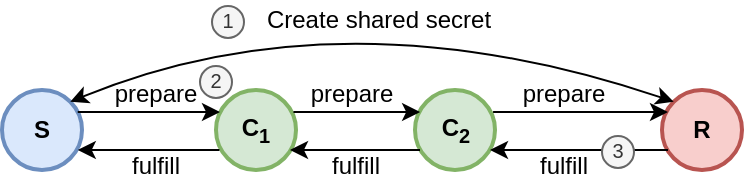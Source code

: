 <mxfile version="13.8.8" type="device"><diagram id="XII4fiJJvSFO37_TWaHP" name="Page-1"><mxGraphModel dx="895" dy="552" grid="1" gridSize="10" guides="1" tooltips="1" connect="1" arrows="1" fold="1" page="1" pageScale="1" pageWidth="827" pageHeight="1169" math="0" shadow="0"><root><mxCell id="0"/><mxCell id="1" parent="0"/><mxCell id="FmjSo1v25xf0iDUBCLXN-1" value="S" style="ellipse;whiteSpace=wrap;html=1;aspect=fixed;strokeWidth=2;fontStyle=1;fillColor=#dae8fc;strokeColor=#6c8ebf;" vertex="1" parent="1"><mxGeometry x="190" y="240" width="40" height="40" as="geometry"/></mxCell><mxCell id="FmjSo1v25xf0iDUBCLXN-2" value="R" style="ellipse;whiteSpace=wrap;html=1;aspect=fixed;strokeWidth=2;fontStyle=1;fillColor=#f8cecc;strokeColor=#b85450;" vertex="1" parent="1"><mxGeometry x="520" y="240" width="40" height="40" as="geometry"/></mxCell><mxCell id="FmjSo1v25xf0iDUBCLXN-3" value="C&lt;sub&gt;1&lt;/sub&gt;" style="ellipse;whiteSpace=wrap;html=1;aspect=fixed;strokeWidth=2;fontStyle=1;fillColor=#d5e8d4;strokeColor=#82b366;" vertex="1" parent="1"><mxGeometry x="297" y="240" width="40" height="40" as="geometry"/></mxCell><mxCell id="FmjSo1v25xf0iDUBCLXN-4" value="C&lt;sub&gt;2&lt;/sub&gt;" style="ellipse;whiteSpace=wrap;html=1;aspect=fixed;strokeWidth=2;fontStyle=1;fillColor=#d5e8d4;strokeColor=#82b366;" vertex="1" parent="1"><mxGeometry x="396.5" y="240" width="40" height="40" as="geometry"/></mxCell><mxCell id="FmjSo1v25xf0iDUBCLXN-5" value="" style="endArrow=classic;html=1;exitX=0.947;exitY=0.304;exitDx=0;exitDy=0;entryX=0.036;entryY=0.304;entryDx=0;entryDy=0;fontStyle=0;exitPerimeter=0;entryPerimeter=0;" edge="1" parent="1"><mxGeometry width="50" height="50" relative="1" as="geometry"><mxPoint x="227.88" y="251" as="sourcePoint"/><mxPoint x="299" y="251" as="targetPoint"/></mxGeometry></mxCell><mxCell id="FmjSo1v25xf0iDUBCLXN-6" value="" style="endArrow=classic;html=1;strokeWidth=1;exitX=0.918;exitY=0.262;exitDx=0;exitDy=0;exitPerimeter=0;entryX=0.014;entryY=0.262;entryDx=0;entryDy=0;entryPerimeter=0;" edge="1" parent="1"><mxGeometry width="50" height="50" relative="1" as="geometry"><mxPoint x="335.72" y="251" as="sourcePoint"/><mxPoint x="399.06" y="251" as="targetPoint"/></mxGeometry></mxCell><mxCell id="FmjSo1v25xf0iDUBCLXN-7" value="" style="endArrow=classic;html=1;strokeWidth=1;exitX=0.951;exitY=0.276;exitDx=0;exitDy=0;exitPerimeter=0;" edge="1" parent="1"><mxGeometry width="50" height="50" relative="1" as="geometry"><mxPoint x="435.54" y="251" as="sourcePoint"/><mxPoint x="523" y="251" as="targetPoint"/></mxGeometry></mxCell><mxCell id="FmjSo1v25xf0iDUBCLXN-8" value="" style="endArrow=classic;html=1;strokeWidth=1;exitX=0;exitY=1;exitDx=0;exitDy=0;entryX=1;entryY=1;entryDx=0;entryDy=0;" edge="1" parent="1"><mxGeometry width="50" height="50" relative="1" as="geometry"><mxPoint x="523" y="270" as="sourcePoint"/><mxPoint x="434" y="270" as="targetPoint"/></mxGeometry></mxCell><mxCell id="FmjSo1v25xf0iDUBCLXN-9" value="" style="endArrow=classic;html=1;strokeWidth=1;exitX=0;exitY=1;exitDx=0;exitDy=0;entryX=1;entryY=1;entryDx=0;entryDy=0;" edge="1" parent="1"><mxGeometry width="50" height="50" relative="1" as="geometry"><mxPoint x="399" y="270" as="sourcePoint"/><mxPoint x="334" y="270" as="targetPoint"/></mxGeometry></mxCell><mxCell id="FmjSo1v25xf0iDUBCLXN-10" value="" style="endArrow=classic;html=1;strokeWidth=1;entryX=0.947;entryY=0.756;entryDx=0;entryDy=0;exitX=0.043;exitY=0.756;exitDx=0;exitDy=0;entryPerimeter=0;exitPerimeter=0;" edge="1" parent="1"><mxGeometry width="50" height="50" relative="1" as="geometry"><mxPoint x="298.72" y="270" as="sourcePoint"/><mxPoint x="227.88" y="270" as="targetPoint"/></mxGeometry></mxCell><mxCell id="FmjSo1v25xf0iDUBCLXN-11" value="" style="endArrow=classic;html=1;strokeWidth=1;exitX=1;exitY=0;exitDx=0;exitDy=0;curved=1;entryX=0;entryY=0;entryDx=0;entryDy=0;startArrow=classic;startFill=1;" edge="1" parent="1" source="FmjSo1v25xf0iDUBCLXN-1" target="FmjSo1v25xf0iDUBCLXN-2"><mxGeometry width="50" height="50" relative="1" as="geometry"><mxPoint x="340" y="210" as="sourcePoint"/><mxPoint x="510" y="180" as="targetPoint"/><Array as="points"><mxPoint x="360" y="190"/></Array></mxGeometry></mxCell><mxCell id="FmjSo1v25xf0iDUBCLXN-12" value="Create shared secret" style="text;html=1;strokeColor=none;fillColor=none;align=center;verticalAlign=middle;whiteSpace=wrap;rounded=0;" vertex="1" parent="1"><mxGeometry x="312" y="195" width="133" height="20" as="geometry"/></mxCell><mxCell id="FmjSo1v25xf0iDUBCLXN-13" value="1" style="ellipse;whiteSpace=wrap;html=1;aspect=fixed;strokeWidth=1;fillColor=#f5f5f5;strokeColor=#666666;fontColor=#333333;spacingTop=-3;fontSize=10;" vertex="1" parent="1"><mxGeometry x="295" y="198" width="16" height="16" as="geometry"/></mxCell><mxCell id="FmjSo1v25xf0iDUBCLXN-14" value="prepare" style="text;html=1;strokeColor=none;fillColor=none;align=center;verticalAlign=middle;whiteSpace=wrap;rounded=0;" vertex="1" parent="1"><mxGeometry x="242" y="232" width="50" height="20" as="geometry"/></mxCell><mxCell id="FmjSo1v25xf0iDUBCLXN-15" value="prepare" style="text;html=1;strokeColor=none;fillColor=none;align=center;verticalAlign=middle;whiteSpace=wrap;rounded=0;" vertex="1" parent="1"><mxGeometry x="340" y="232" width="50" height="20" as="geometry"/></mxCell><mxCell id="FmjSo1v25xf0iDUBCLXN-16" value="prepare" style="text;html=1;strokeColor=none;fillColor=none;align=center;verticalAlign=middle;whiteSpace=wrap;rounded=0;" vertex="1" parent="1"><mxGeometry x="446" y="232" width="50" height="20" as="geometry"/></mxCell><mxCell id="FmjSo1v25xf0iDUBCLXN-17" value="2" style="ellipse;whiteSpace=wrap;html=1;aspect=fixed;strokeWidth=1;fillColor=#f5f5f5;strokeColor=#666666;fontColor=#333333;spacingTop=-3;fontSize=10;" vertex="1" parent="1"><mxGeometry x="289" y="228" width="16" height="16" as="geometry"/></mxCell><mxCell id="FmjSo1v25xf0iDUBCLXN-18" value="fulfill" style="text;html=1;strokeColor=none;fillColor=none;align=center;verticalAlign=middle;whiteSpace=wrap;rounded=0;" vertex="1" parent="1"><mxGeometry x="446" y="268" width="50" height="20" as="geometry"/></mxCell><mxCell id="FmjSo1v25xf0iDUBCLXN-19" value="3" style="ellipse;whiteSpace=wrap;html=1;aspect=fixed;strokeWidth=1;fillColor=#f5f5f5;strokeColor=#666666;fontColor=#333333;spacingTop=-3;fontSize=10;" vertex="1" parent="1"><mxGeometry x="490" y="263" width="16" height="16" as="geometry"/></mxCell><mxCell id="FmjSo1v25xf0iDUBCLXN-20" value="fulfill" style="text;html=1;strokeColor=none;fillColor=none;align=center;verticalAlign=middle;whiteSpace=wrap;rounded=0;" vertex="1" parent="1"><mxGeometry x="342" y="268" width="50" height="20" as="geometry"/></mxCell><mxCell id="FmjSo1v25xf0iDUBCLXN-21" value="fulfill" style="text;html=1;strokeColor=none;fillColor=none;align=center;verticalAlign=middle;whiteSpace=wrap;rounded=0;" vertex="1" parent="1"><mxGeometry x="242" y="268" width="50" height="20" as="geometry"/></mxCell></root></mxGraphModel></diagram></mxfile>